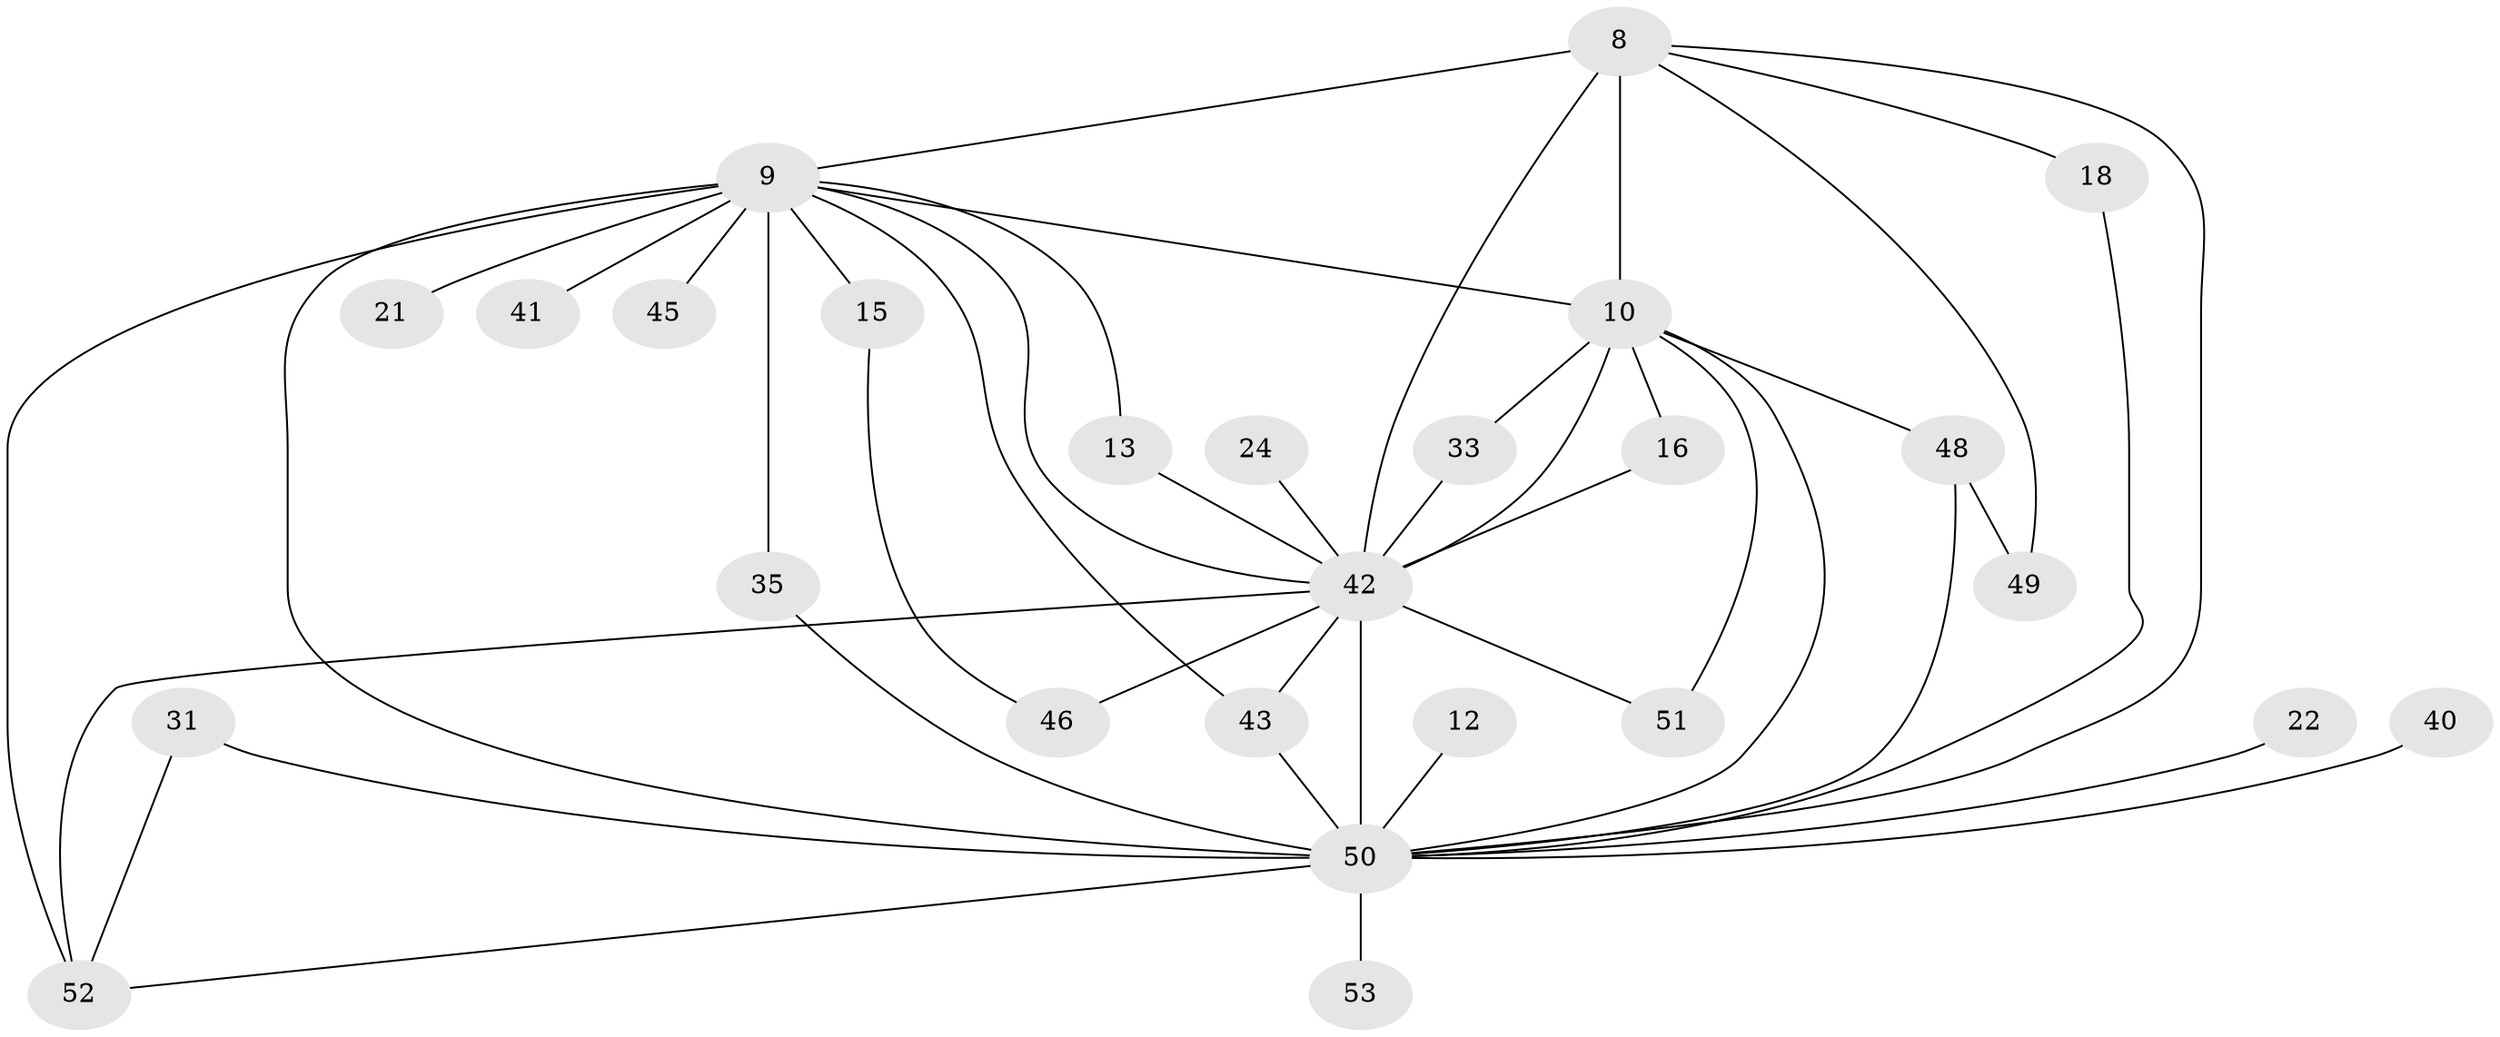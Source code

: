 // original degree distribution, {14: 0.018867924528301886, 15: 0.018867924528301886, 11: 0.018867924528301886, 16: 0.018867924528301886, 21: 0.018867924528301886, 13: 0.03773584905660377, 18: 0.018867924528301886, 9: 0.018867924528301886, 17: 0.018867924528301886, 4: 0.05660377358490566, 3: 0.1320754716981132, 2: 0.5471698113207547, 8: 0.018867924528301886, 6: 0.018867924528301886, 5: 0.03773584905660377}
// Generated by graph-tools (version 1.1) at 2025/44/03/09/25 04:44:48]
// undirected, 26 vertices, 45 edges
graph export_dot {
graph [start="1"]
  node [color=gray90,style=filled];
  8 [super="+3"];
  9 [super="+5"];
  10 [super="+6"];
  12;
  13;
  15;
  16;
  18;
  21;
  22;
  24;
  31;
  33;
  35;
  40;
  41;
  42 [super="+36+4"];
  43 [super="+37"];
  45;
  46;
  48 [super="+11+27+34"];
  49;
  50 [super="+26+44+7"];
  51;
  52 [super="+47+38"];
  53;
  8 -- 9 [weight=4];
  8 -- 10 [weight=4];
  8 -- 49;
  8 -- 18;
  8 -- 50 [weight=4];
  8 -- 42 [weight=4];
  9 -- 10 [weight=4];
  9 -- 15 [weight=2];
  9 -- 21 [weight=2];
  9 -- 35;
  9 -- 41 [weight=2];
  9 -- 42 [weight=5];
  9 -- 13;
  9 -- 45;
  9 -- 50 [weight=9];
  9 -- 43;
  9 -- 52 [weight=3];
  10 -- 16;
  10 -- 33;
  10 -- 51;
  10 -- 50 [weight=6];
  10 -- 42 [weight=4];
  10 -- 48 [weight=3];
  12 -- 50 [weight=3];
  13 -- 42;
  15 -- 46;
  16 -- 42;
  18 -- 50;
  22 -- 50;
  24 -- 42 [weight=2];
  31 -- 50;
  31 -- 52;
  33 -- 42;
  35 -- 50;
  40 -- 50 [weight=2];
  42 -- 50 [weight=6];
  42 -- 46;
  42 -- 51;
  42 -- 43;
  42 -- 52 [weight=3];
  43 -- 50 [weight=3];
  48 -- 49;
  48 -- 50 [weight=2];
  50 -- 53 [weight=2];
  50 -- 52;
}
